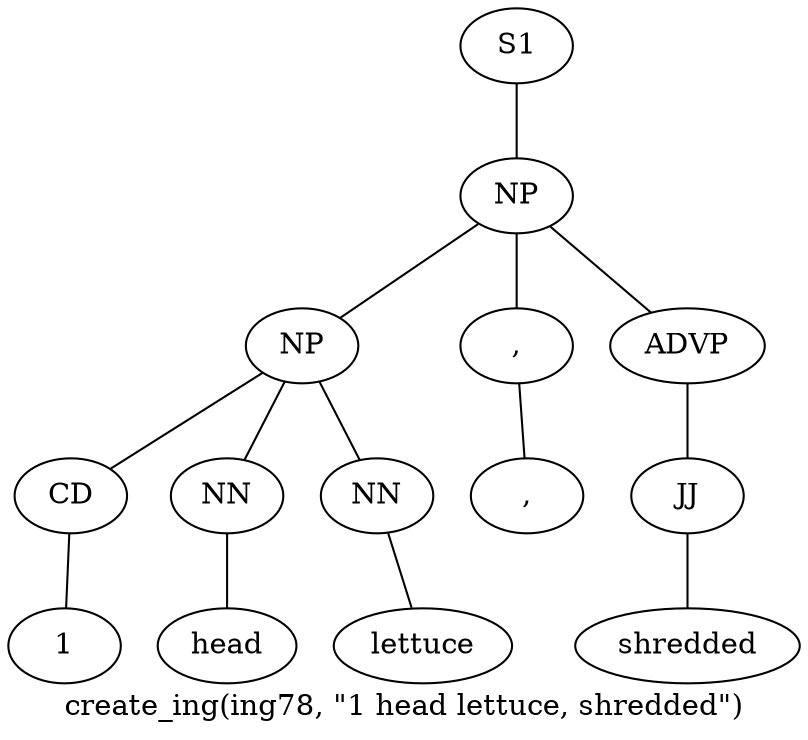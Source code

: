 graph SyntaxGraph {
	label = "create_ing(ing78, \"1 head lettuce, shredded\")";
	Node0 [label="S1"];
	Node1 [label="NP"];
	Node2 [label="NP"];
	Node3 [label="CD"];
	Node4 [label="1"];
	Node5 [label="NN"];
	Node6 [label="head"];
	Node7 [label="NN"];
	Node8 [label="lettuce"];
	Node9 [label=","];
	Node10 [label=","];
	Node11 [label="ADVP"];
	Node12 [label="JJ"];
	Node13 [label="shredded"];

	Node0 -- Node1;
	Node1 -- Node2;
	Node1 -- Node9;
	Node1 -- Node11;
	Node2 -- Node3;
	Node2 -- Node5;
	Node2 -- Node7;
	Node3 -- Node4;
	Node5 -- Node6;
	Node7 -- Node8;
	Node9 -- Node10;
	Node11 -- Node12;
	Node12 -- Node13;
}
